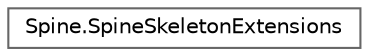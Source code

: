 digraph "类继承关系图"
{
 // LATEX_PDF_SIZE
  bgcolor="transparent";
  edge [fontname=Helvetica,fontsize=10,labelfontname=Helvetica,labelfontsize=10];
  node [fontname=Helvetica,fontsize=10,shape=box,height=0.2,width=0.4];
  rankdir="LR";
  Node0 [id="Node000000",label="Spine.SpineSkeletonExtensions",height=0.2,width=0.4,color="grey40", fillcolor="white", style="filled",URL="$class_spine_1_1_spine_skeleton_extensions.html",tooltip=" "];
}
